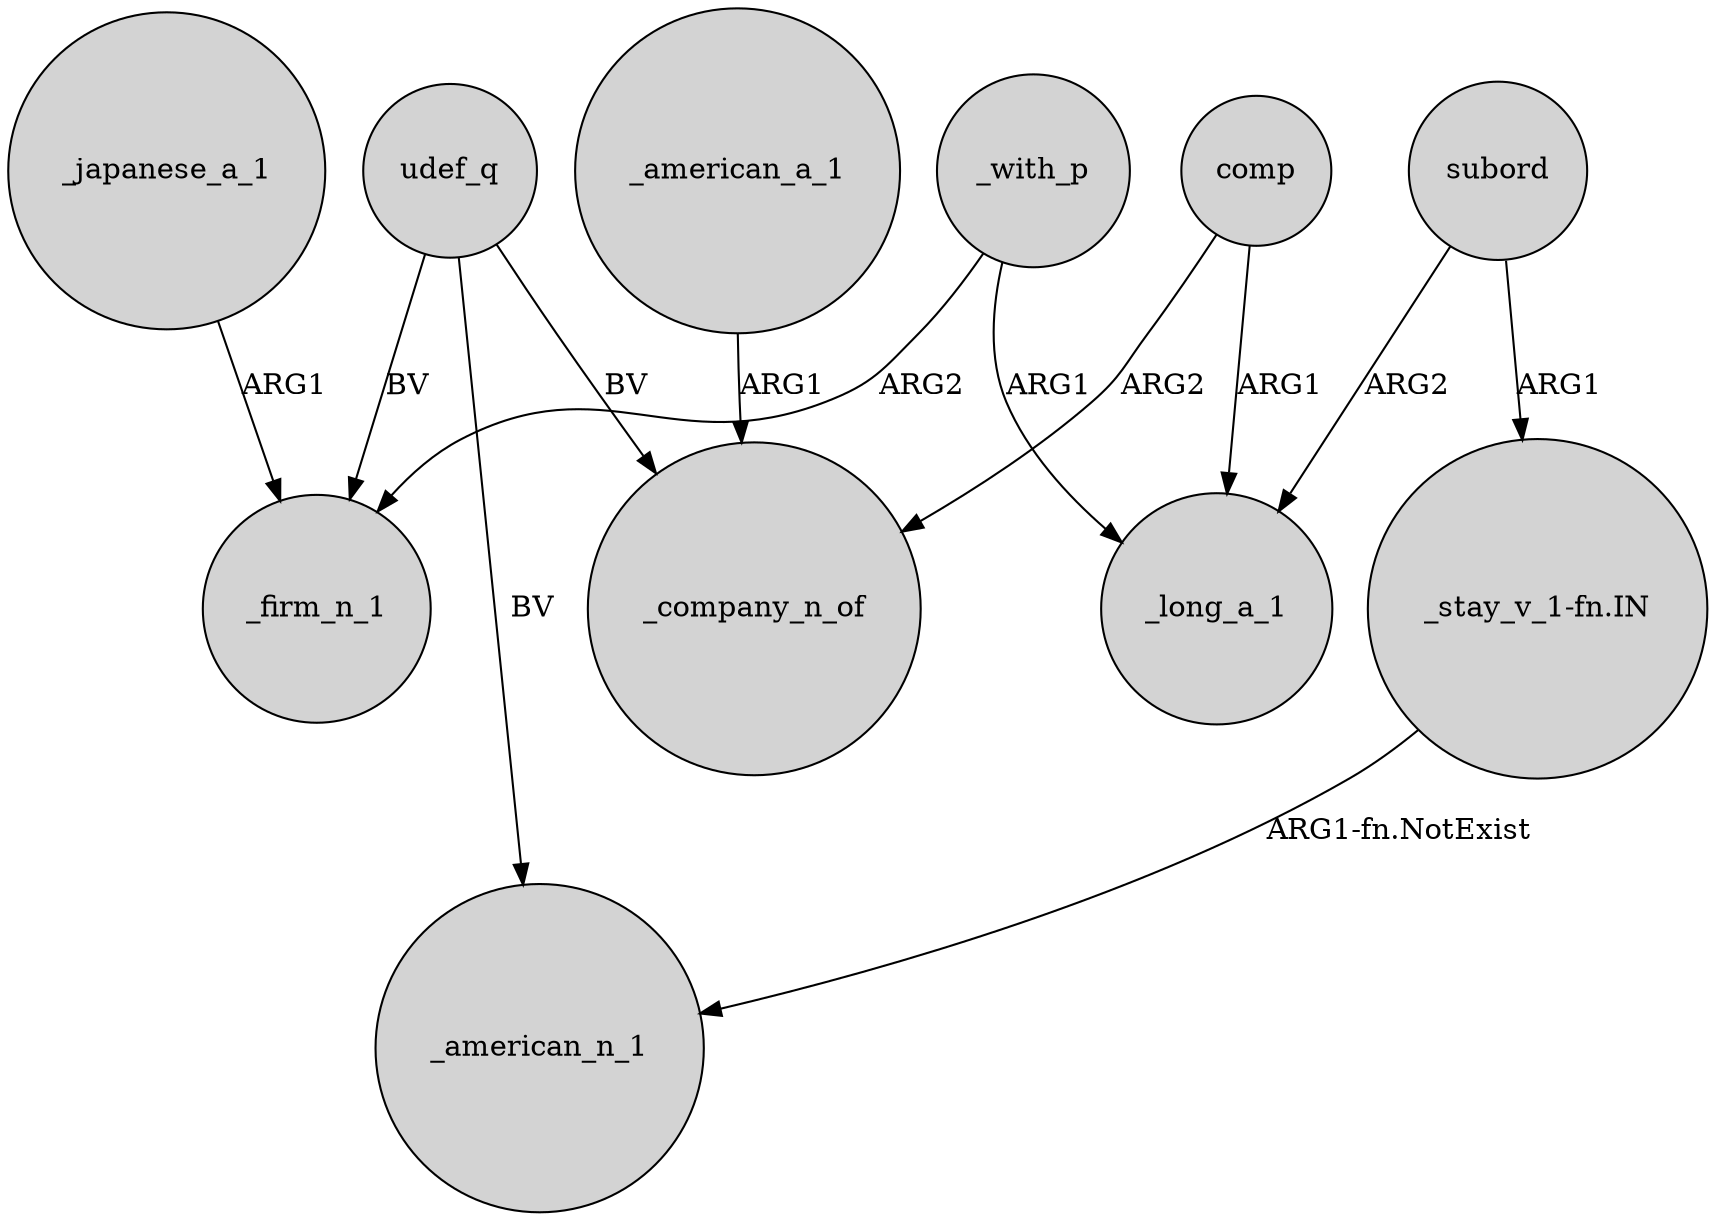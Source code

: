 digraph {
	node [shape=circle style=filled]
	_with_p -> _firm_n_1 [label=ARG2]
	udef_q -> _firm_n_1 [label=BV]
	subord -> "_stay_v_1-fn.IN" [label=ARG1]
	_with_p -> _long_a_1 [label=ARG1]
	_american_a_1 -> _company_n_of [label=ARG1]
	"_stay_v_1-fn.IN" -> _american_n_1 [label="ARG1-fn.NotExist"]
	_japanese_a_1 -> _firm_n_1 [label=ARG1]
	subord -> _long_a_1 [label=ARG2]
	comp -> _company_n_of [label=ARG2]
	udef_q -> _company_n_of [label=BV]
	udef_q -> _american_n_1 [label=BV]
	comp -> _long_a_1 [label=ARG1]
}
